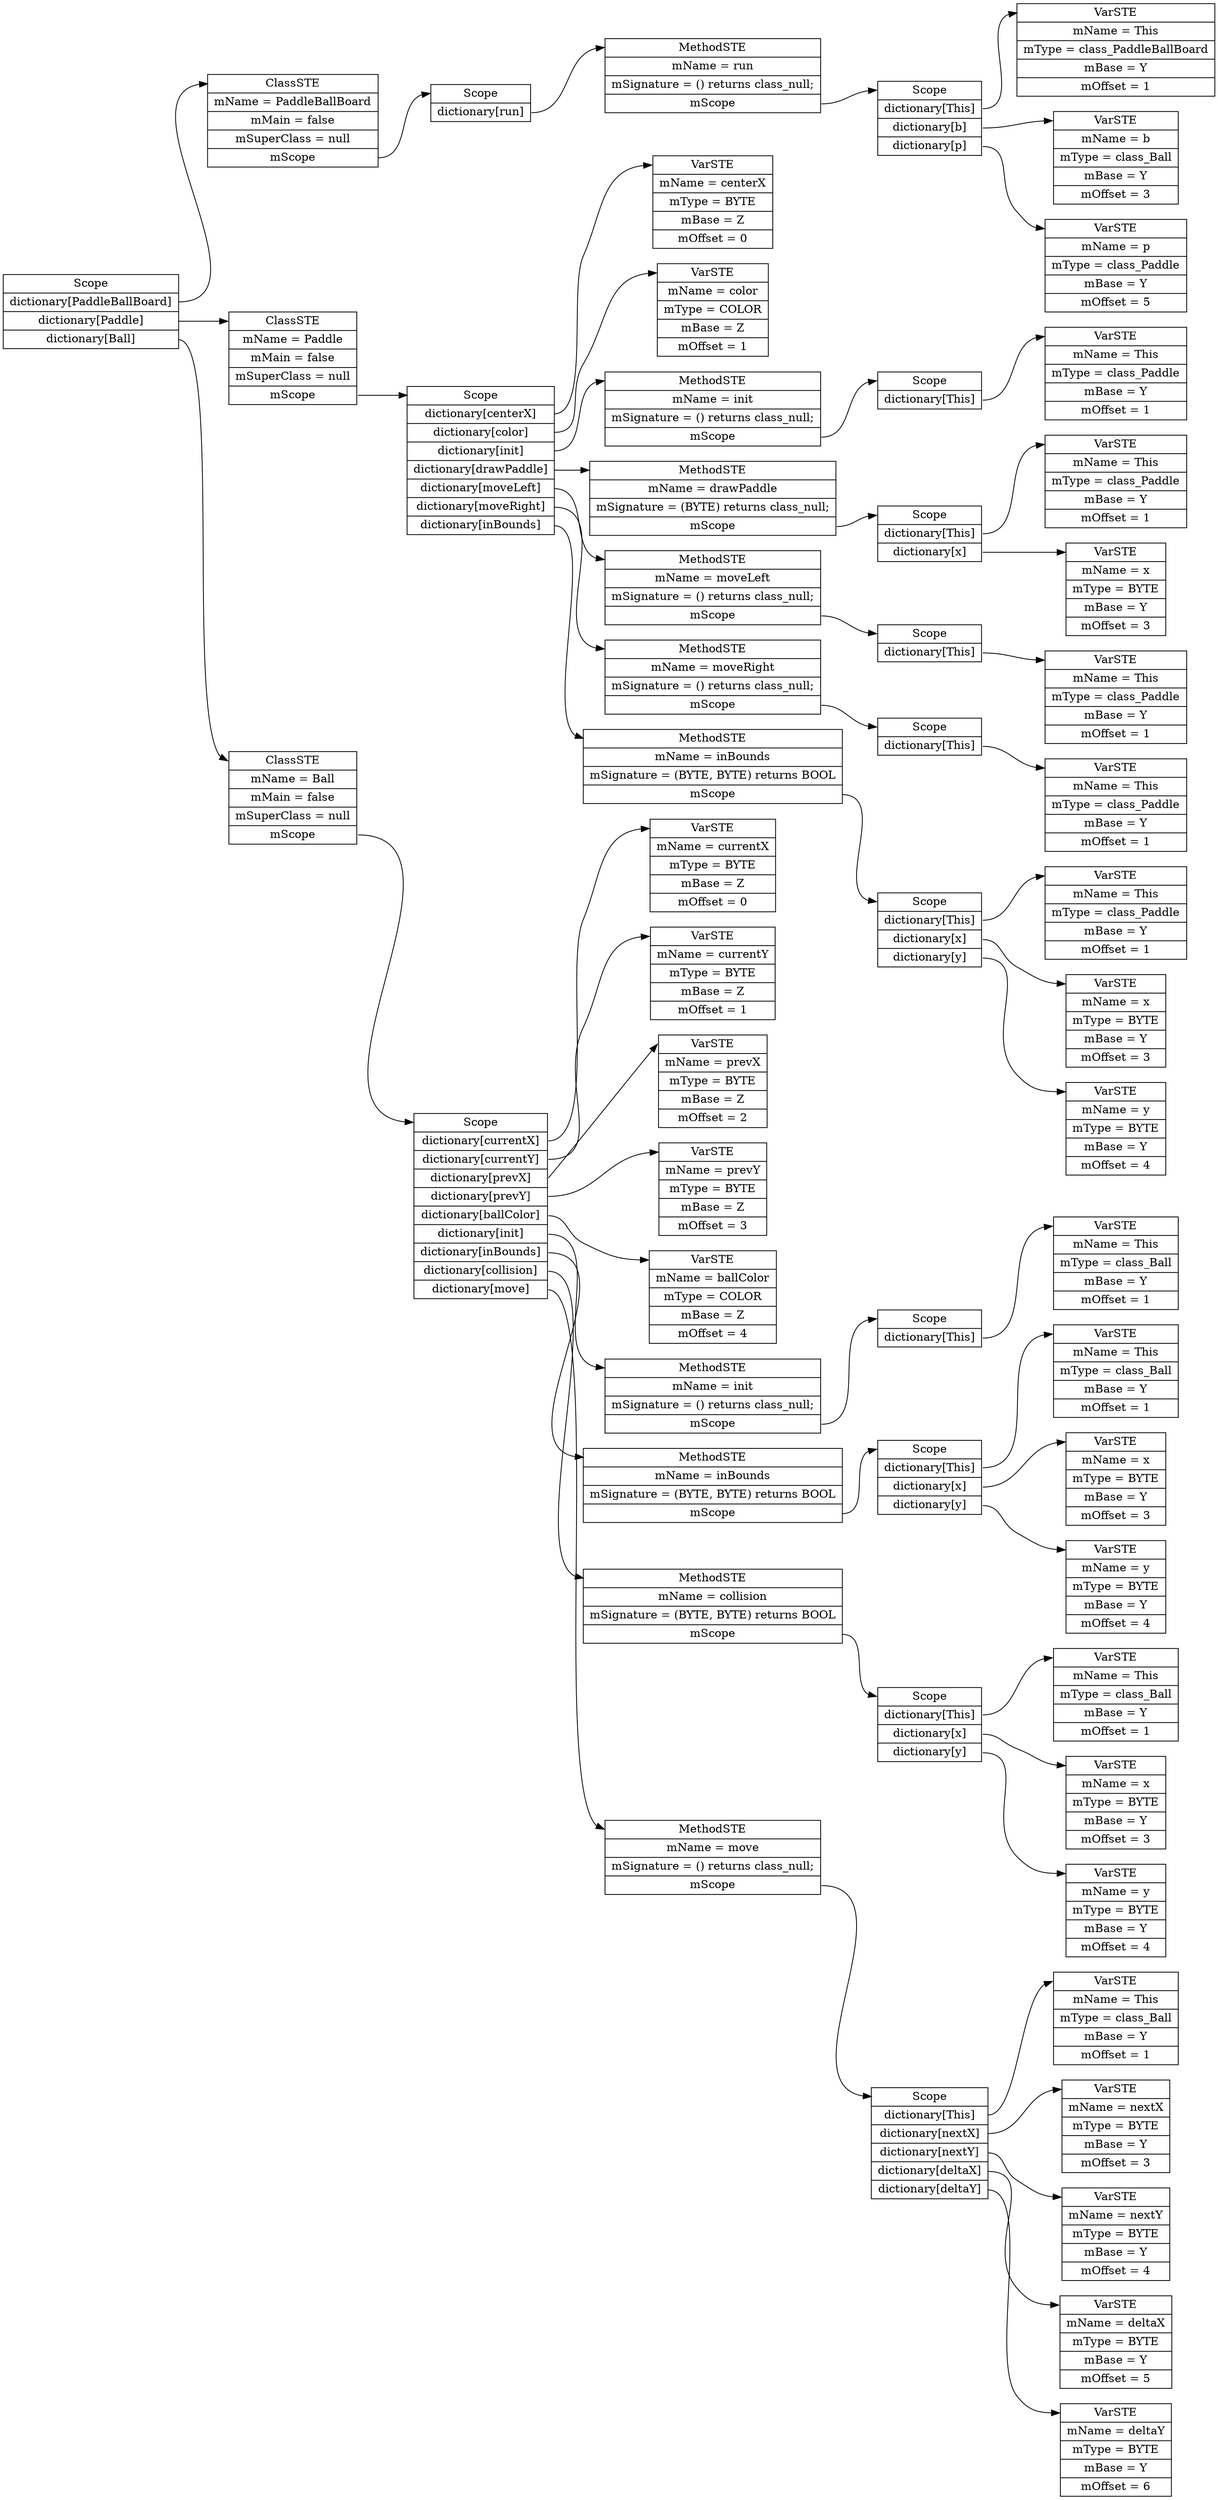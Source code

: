 digraph SymTable {
	graph [rankdir="LR"];
	node [shape=record];
	0 [label=" <f0> Scope | <f1> dictionary\[PaddleBallBoard\] | <f2> dictionary\[Paddle\] | <f3> dictionary\[Ball\] "];
	0:<f1> -> 1:<f0>;
	1 [label=" <f0> ClassSTE | <f1> mName = PaddleBallBoard| <f2> mMain = false| <f3> mSuperClass = null| <f4> mScope "];
	1:<f4> -> 2:<f0>;
	2 [label=" <f0> Scope | <f1> dictionary\[run\] "];
	2:<f1> -> 3:<f0>;
	3 [label=" <f0> MethodSTE | <f1> mName = run| <f2> mSignature = () returns class_null;| <f3> mScope "];
	3:<f3> -> 4:<f0>;
	4 [label=" <f0> Scope | <f1> dictionary\[This\] | <f2> dictionary\[b\] | <f3> dictionary\[p\] "];
	4:<f1> -> 5:<f0>;
	5 [label=" <f0> VarSTE | <f1> mName = This| <f2> mType = class_PaddleBallBoard| <f3> mBase = Y| <f4> mOffset = 1"];
	4:<f2> -> 6:<f0>;
	6 [label=" <f0> VarSTE | <f1> mName = b| <f2> mType = class_Ball| <f3> mBase = Y| <f4> mOffset = 3"];
	4:<f3> -> 7:<f0>;
	7 [label=" <f0> VarSTE | <f1> mName = p| <f2> mType = class_Paddle| <f3> mBase = Y| <f4> mOffset = 5"];
	0:<f2> -> 8:<f0>;
	8 [label=" <f0> ClassSTE | <f1> mName = Paddle| <f2> mMain = false| <f3> mSuperClass = null| <f4> mScope "];
	8:<f4> -> 9:<f0>;
	9 [label=" <f0> Scope | <f1> dictionary\[centerX\] | <f2> dictionary\[color\] | <f3> dictionary\[init\] | <f4> dictionary\[drawPaddle\] | <f5> dictionary\[moveLeft\] | <f6> dictionary\[moveRight\] | <f7> dictionary\[inBounds\] "];
	9:<f1> -> 10:<f0>;
	10 [label=" <f0> VarSTE | <f1> mName = centerX| <f2> mType = BYTE| <f3> mBase = Z| <f4> mOffset = 0"];
	9:<f2> -> 11:<f0>;
	11 [label=" <f0> VarSTE | <f1> mName = color| <f2> mType = COLOR| <f3> mBase = Z| <f4> mOffset = 1"];
	9:<f3> -> 12:<f0>;
	12 [label=" <f0> MethodSTE | <f1> mName = init| <f2> mSignature = () returns class_null;| <f3> mScope "];
	12:<f3> -> 13:<f0>;
	13 [label=" <f0> Scope | <f1> dictionary\[This\] "];
	13:<f1> -> 14:<f0>;
	14 [label=" <f0> VarSTE | <f1> mName = This| <f2> mType = class_Paddle| <f3> mBase = Y| <f4> mOffset = 1"];
	9:<f4> -> 15:<f0>;
	15 [label=" <f0> MethodSTE | <f1> mName = drawPaddle| <f2> mSignature = (BYTE) returns class_null;| <f3> mScope "];
	15:<f3> -> 16:<f0>;
	16 [label=" <f0> Scope | <f1> dictionary\[This\] | <f2> dictionary\[x\] "];
	16:<f1> -> 17:<f0>;
	17 [label=" <f0> VarSTE | <f1> mName = This| <f2> mType = class_Paddle| <f3> mBase = Y| <f4> mOffset = 1"];
	16:<f2> -> 18:<f0>;
	18 [label=" <f0> VarSTE | <f1> mName = x| <f2> mType = BYTE| <f3> mBase = Y| <f4> mOffset = 3"];
	9:<f5> -> 19:<f0>;
	19 [label=" <f0> MethodSTE | <f1> mName = moveLeft| <f2> mSignature = () returns class_null;| <f3> mScope "];
	19:<f3> -> 20:<f0>;
	20 [label=" <f0> Scope | <f1> dictionary\[This\] "];
	20:<f1> -> 21:<f0>;
	21 [label=" <f0> VarSTE | <f1> mName = This| <f2> mType = class_Paddle| <f3> mBase = Y| <f4> mOffset = 1"];
	9:<f6> -> 22:<f0>;
	22 [label=" <f0> MethodSTE | <f1> mName = moveRight| <f2> mSignature = () returns class_null;| <f3> mScope "];
	22:<f3> -> 23:<f0>;
	23 [label=" <f0> Scope | <f1> dictionary\[This\] "];
	23:<f1> -> 24:<f0>;
	24 [label=" <f0> VarSTE | <f1> mName = This| <f2> mType = class_Paddle| <f3> mBase = Y| <f4> mOffset = 1"];
	9:<f7> -> 25:<f0>;
	25 [label=" <f0> MethodSTE | <f1> mName = inBounds| <f2> mSignature = (BYTE, BYTE) returns BOOL| <f3> mScope "];
	25:<f3> -> 26:<f0>;
	26 [label=" <f0> Scope | <f1> dictionary\[This\] | <f2> dictionary\[x\] | <f3> dictionary\[y\] "];
	26:<f1> -> 27:<f0>;
	27 [label=" <f0> VarSTE | <f1> mName = This| <f2> mType = class_Paddle| <f3> mBase = Y| <f4> mOffset = 1"];
	26:<f2> -> 28:<f0>;
	28 [label=" <f0> VarSTE | <f1> mName = x| <f2> mType = BYTE| <f3> mBase = Y| <f4> mOffset = 3"];
	26:<f3> -> 29:<f0>;
	29 [label=" <f0> VarSTE | <f1> mName = y| <f2> mType = BYTE| <f3> mBase = Y| <f4> mOffset = 4"];
	0:<f3> -> 30:<f0>;
	30 [label=" <f0> ClassSTE | <f1> mName = Ball| <f2> mMain = false| <f3> mSuperClass = null| <f4> mScope "];
	30:<f4> -> 31:<f0>;
	31 [label=" <f0> Scope | <f1> dictionary\[currentX\] | <f2> dictionary\[currentY\] | <f3> dictionary\[prevX\] | <f4> dictionary\[prevY\] | <f5> dictionary\[ballColor\] | <f6> dictionary\[init\] | <f7> dictionary\[inBounds\] | <f8> dictionary\[collision\] | <f9> dictionary\[move\] "];
	31:<f1> -> 32:<f0>;
	32 [label=" <f0> VarSTE | <f1> mName = currentX| <f2> mType = BYTE| <f3> mBase = Z| <f4> mOffset = 0"];
	31:<f2> -> 33:<f0>;
	33 [label=" <f0> VarSTE | <f1> mName = currentY| <f2> mType = BYTE| <f3> mBase = Z| <f4> mOffset = 1"];
	31:<f3> -> 34:<f0>;
	34 [label=" <f0> VarSTE | <f1> mName = prevX| <f2> mType = BYTE| <f3> mBase = Z| <f4> mOffset = 2"];
	31:<f4> -> 35:<f0>;
	35 [label=" <f0> VarSTE | <f1> mName = prevY| <f2> mType = BYTE| <f3> mBase = Z| <f4> mOffset = 3"];
	31:<f5> -> 36:<f0>;
	36 [label=" <f0> VarSTE | <f1> mName = ballColor| <f2> mType = COLOR| <f3> mBase = Z| <f4> mOffset = 4"];
	31:<f6> -> 37:<f0>;
	37 [label=" <f0> MethodSTE | <f1> mName = init| <f2> mSignature = () returns class_null;| <f3> mScope "];
	37:<f3> -> 38:<f0>;
	38 [label=" <f0> Scope | <f1> dictionary\[This\] "];
	38:<f1> -> 39:<f0>;
	39 [label=" <f0> VarSTE | <f1> mName = This| <f2> mType = class_Ball| <f3> mBase = Y| <f4> mOffset = 1"];
	31:<f7> -> 40:<f0>;
	40 [label=" <f0> MethodSTE | <f1> mName = inBounds| <f2> mSignature = (BYTE, BYTE) returns BOOL| <f3> mScope "];
	40:<f3> -> 41:<f0>;
	41 [label=" <f0> Scope | <f1> dictionary\[This\] | <f2> dictionary\[x\] | <f3> dictionary\[y\] "];
	41:<f1> -> 42:<f0>;
	42 [label=" <f0> VarSTE | <f1> mName = This| <f2> mType = class_Ball| <f3> mBase = Y| <f4> mOffset = 1"];
	41:<f2> -> 43:<f0>;
	43 [label=" <f0> VarSTE | <f1> mName = x| <f2> mType = BYTE| <f3> mBase = Y| <f4> mOffset = 3"];
	41:<f3> -> 44:<f0>;
	44 [label=" <f0> VarSTE | <f1> mName = y| <f2> mType = BYTE| <f3> mBase = Y| <f4> mOffset = 4"];
	31:<f8> -> 45:<f0>;
	45 [label=" <f0> MethodSTE | <f1> mName = collision| <f2> mSignature = (BYTE, BYTE) returns BOOL| <f3> mScope "];
	45:<f3> -> 46:<f0>;
	46 [label=" <f0> Scope | <f1> dictionary\[This\] | <f2> dictionary\[x\] | <f3> dictionary\[y\] "];
	46:<f1> -> 47:<f0>;
	47 [label=" <f0> VarSTE | <f1> mName = This| <f2> mType = class_Ball| <f3> mBase = Y| <f4> mOffset = 1"];
	46:<f2> -> 48:<f0>;
	48 [label=" <f0> VarSTE | <f1> mName = x| <f2> mType = BYTE| <f3> mBase = Y| <f4> mOffset = 3"];
	46:<f3> -> 49:<f0>;
	49 [label=" <f0> VarSTE | <f1> mName = y| <f2> mType = BYTE| <f3> mBase = Y| <f4> mOffset = 4"];
	31:<f9> -> 50:<f0>;
	50 [label=" <f0> MethodSTE | <f1> mName = move| <f2> mSignature = () returns class_null;| <f3> mScope "];
	50:<f3> -> 51:<f0>;
	51 [label=" <f0> Scope | <f1> dictionary\[This\] | <f2> dictionary\[nextX\] | <f3> dictionary\[nextY\] | <f4> dictionary\[deltaX\] | <f5> dictionary\[deltaY\] "];
	51:<f1> -> 52:<f0>;
	52 [label=" <f0> VarSTE | <f1> mName = This| <f2> mType = class_Ball| <f3> mBase = Y| <f4> mOffset = 1"];
	51:<f2> -> 53:<f0>;
	53 [label=" <f0> VarSTE | <f1> mName = nextX| <f2> mType = BYTE| <f3> mBase = Y| <f4> mOffset = 3"];
	51:<f3> -> 54:<f0>;
	54 [label=" <f0> VarSTE | <f1> mName = nextY| <f2> mType = BYTE| <f3> mBase = Y| <f4> mOffset = 4"];
	51:<f4> -> 55:<f0>;
	55 [label=" <f0> VarSTE | <f1> mName = deltaX| <f2> mType = BYTE| <f3> mBase = Y| <f4> mOffset = 5"];
	51:<f5> -> 56:<f0>;
	56 [label=" <f0> VarSTE | <f1> mName = deltaY| <f2> mType = BYTE| <f3> mBase = Y| <f4> mOffset = 6"];
}
